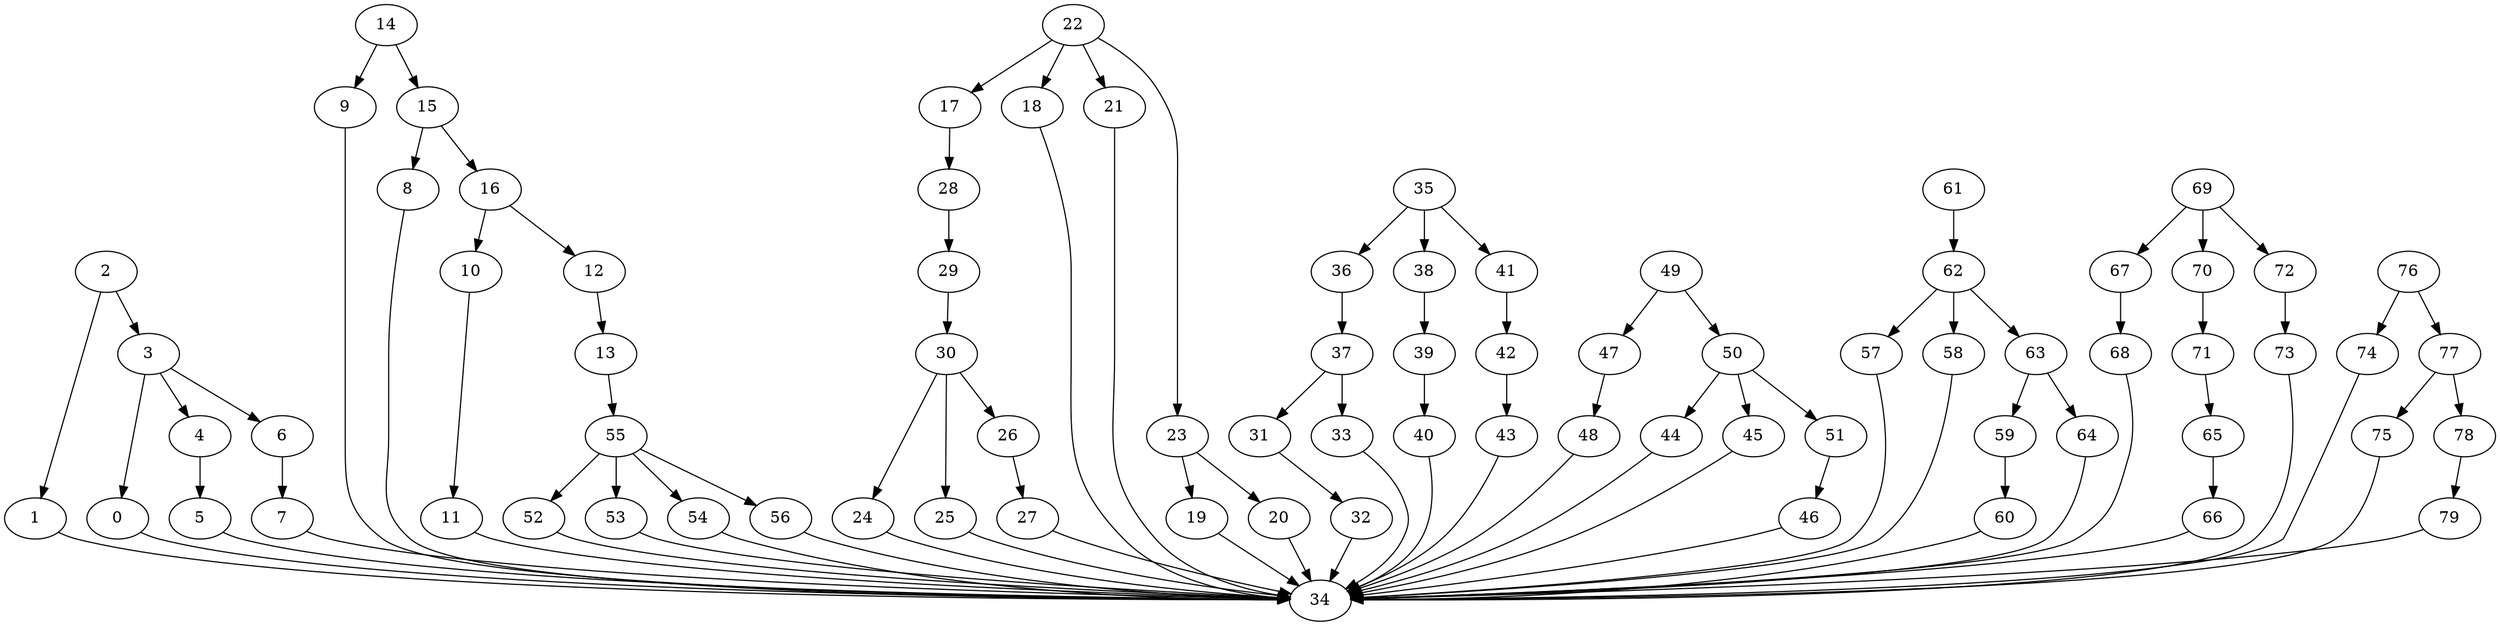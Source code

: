 strict digraph  {
0 [exec=100];
1 [exec=155];
2 [exec=187];
3 [exec=188];
4 [exec=74];
5 [exec=99];
6 [exec=194];
7 [exec=191];
8 [exec=163];
9 [exec=74];
10 [exec=100];
11 [exec=124];
12 [exec=74];
13 [exec=61];
14 [exec=200];
15 [exec=101];
16 [exec=142];
17 [exec=112];
18 [exec=160];
19 [exec=127];
20 [exec=141];
21 [exec=200];
22 [exec=80];
23 [exec=72];
24 [exec=103];
25 [exec=183];
26 [exec=53];
27 [exec=98];
28 [exec=93];
29 [exec=54];
30 [exec=135];
31 [exec=185];
32 [exec=149];
33 [exec=124];
34 [exec=82];
35 [exec=175];
36 [exec=63];
37 [exec=97];
38 [exec=158];
39 [exec=151];
40 [exec=74];
41 [exec=162];
42 [exec=112];
43 [exec=72];
44 [exec=182];
45 [exec=159];
46 [exec=170];
47 [exec=127];
48 [exec=154];
49 [exec=71];
50 [exec=99];
51 [exec=118];
52 [exec=195];
53 [exec=78];
54 [exec=144];
55 [exec=142];
56 [exec=177];
57 [exec=184];
58 [exec=175];
59 [exec=69];
60 [exec=170];
61 [exec=109];
62 [exec=75];
63 [exec=144];
64 [exec=142];
65 [exec=74];
66 [exec=76];
67 [exec=61];
68 [exec=172];
69 [exec=168];
70 [exec=67];
71 [exec=57];
72 [exec=191];
73 [exec=82];
74 [exec=172];
75 [exec=162];
76 [exec=164];
77 [exec=192];
78 [exec=120];
79 [exec=172];
0 -> 34  [comm=12];
1 -> 34  [comm=18];
2 -> 3  [comm=12];
2 -> 1  [comm=14];
3 -> 0  [comm=7];
3 -> 4  [comm=20];
3 -> 6  [comm=7];
4 -> 5  [comm=6];
5 -> 34  [comm=10];
6 -> 7  [comm=19];
7 -> 34  [comm=8];
8 -> 34  [comm=8];
9 -> 34  [comm=10];
10 -> 11  [comm=6];
11 -> 34  [comm=5];
12 -> 13  [comm=18];
13 -> 55  [comm=14];
14 -> 15  [comm=13];
14 -> 9  [comm=19];
15 -> 16  [comm=12];
15 -> 8  [comm=11];
16 -> 10  [comm=11];
16 -> 12  [comm=13];
17 -> 28  [comm=5];
18 -> 34  [comm=13];
19 -> 34  [comm=15];
20 -> 34  [comm=7];
21 -> 34  [comm=6];
22 -> 23  [comm=16];
22 -> 17  [comm=16];
22 -> 18  [comm=8];
22 -> 21  [comm=12];
23 -> 19  [comm=5];
23 -> 20  [comm=16];
24 -> 34  [comm=15];
25 -> 34  [comm=18];
26 -> 27  [comm=6];
27 -> 34  [comm=16];
28 -> 29  [comm=9];
29 -> 30  [comm=5];
30 -> 24  [comm=5];
30 -> 25  [comm=15];
30 -> 26  [comm=7];
31 -> 32  [comm=20];
32 -> 34  [comm=5];
33 -> 34  [comm=19];
35 -> 36  [comm=13];
35 -> 38  [comm=7];
35 -> 41  [comm=13];
36 -> 37  [comm=12];
37 -> 31  [comm=9];
37 -> 33  [comm=9];
38 -> 39  [comm=18];
39 -> 40  [comm=10];
40 -> 34  [comm=12];
41 -> 42  [comm=17];
42 -> 43  [comm=18];
43 -> 34  [comm=20];
44 -> 34  [comm=13];
45 -> 34  [comm=13];
46 -> 34  [comm=9];
47 -> 48  [comm=14];
48 -> 34  [comm=6];
49 -> 50  [comm=11];
49 -> 47  [comm=19];
50 -> 51  [comm=8];
50 -> 44  [comm=10];
50 -> 45  [comm=8];
51 -> 46  [comm=5];
52 -> 34  [comm=10];
53 -> 34  [comm=8];
54 -> 34  [comm=9];
55 -> 56  [comm=17];
55 -> 52  [comm=20];
55 -> 53  [comm=20];
55 -> 54  [comm=20];
56 -> 34  [comm=11];
57 -> 34  [comm=17];
58 -> 34  [comm=9];
59 -> 60  [comm=19];
60 -> 34  [comm=5];
61 -> 62  [comm=15];
62 -> 63  [comm=18];
62 -> 57  [comm=13];
62 -> 58  [comm=15];
63 -> 64  [comm=9];
63 -> 59  [comm=14];
64 -> 34  [comm=16];
65 -> 66  [comm=16];
66 -> 34  [comm=12];
67 -> 68  [comm=5];
68 -> 34  [comm=14];
69 -> 70  [comm=10];
69 -> 67  [comm=7];
69 -> 72  [comm=18];
70 -> 71  [comm=12];
71 -> 65  [comm=7];
72 -> 73  [comm=11];
73 -> 34  [comm=17];
74 -> 34  [comm=18];
75 -> 34  [comm=9];
76 -> 77  [comm=9];
76 -> 74  [comm=6];
77 -> 75  [comm=20];
77 -> 78  [comm=16];
78 -> 79  [comm=15];
79 -> 34  [comm=17];
}
